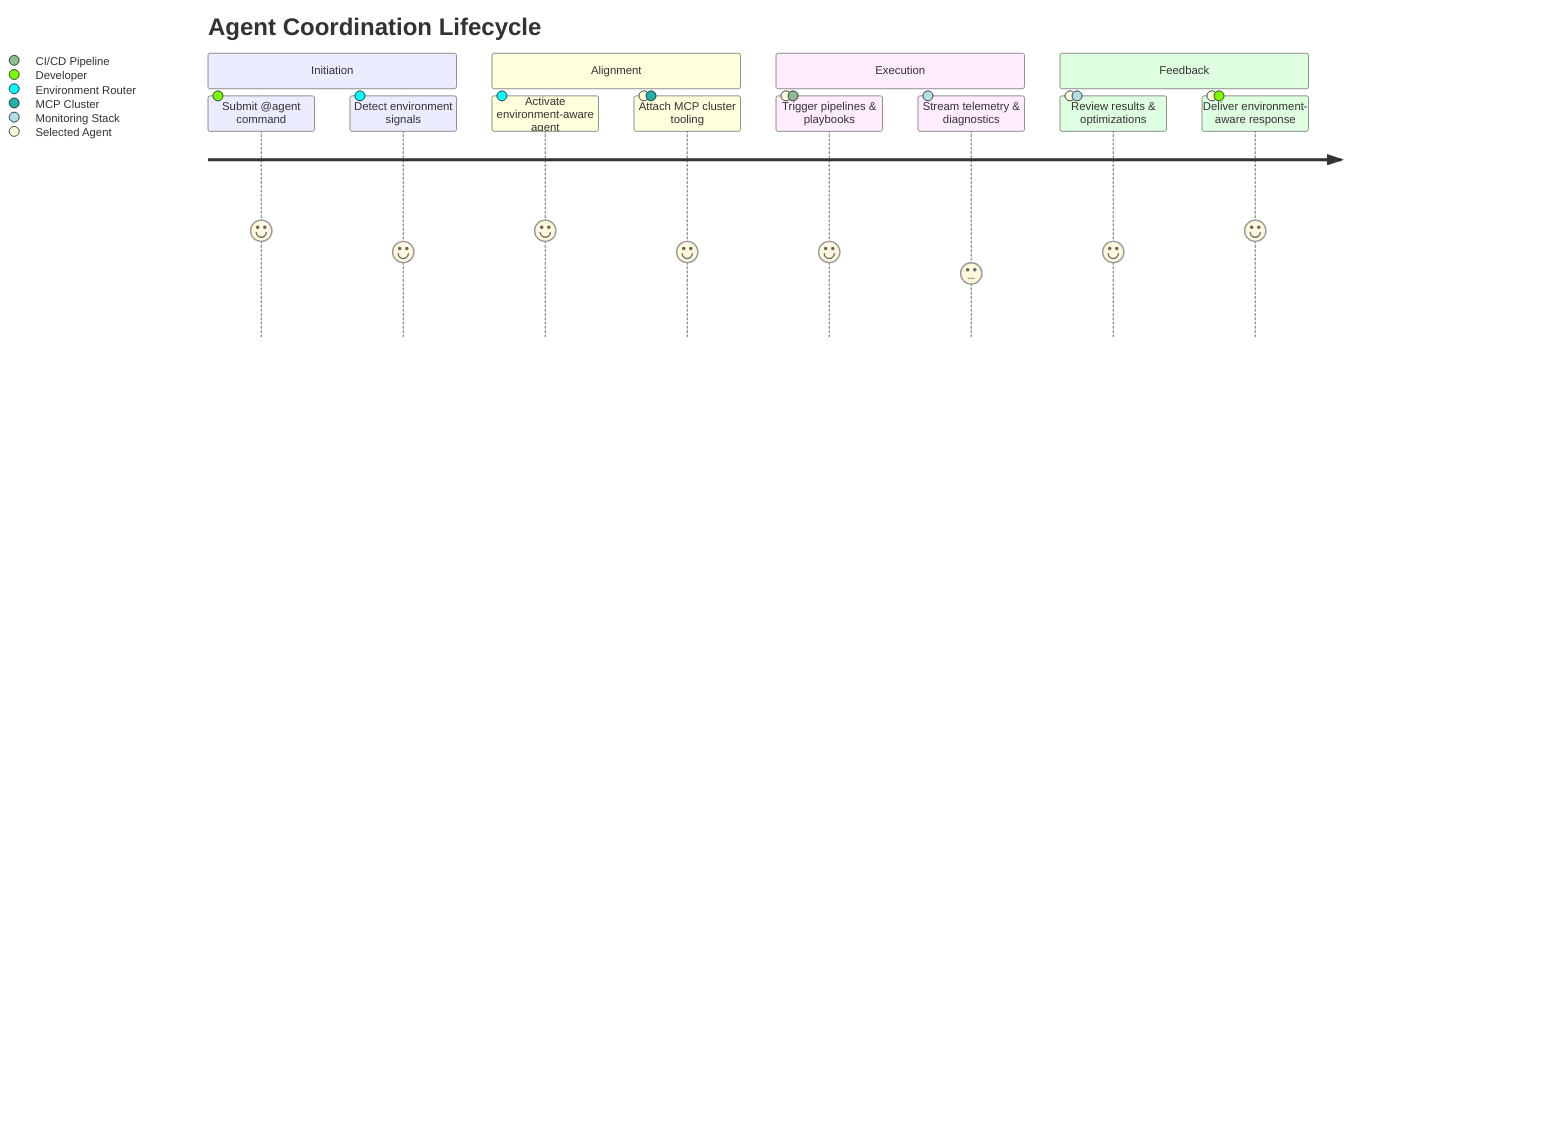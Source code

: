 %%{init: {\'theme\': \'dark\'}}%%
journey
        title Agent Coordination Lifecycle
        section Initiation
            Submit @agent command: 5: Developer
            Detect environment signals: 4: Environment Router
        section Alignment
            Activate environment-aware agent: 5: Environment Router
            Attach MCP cluster tooling: 4: Selected Agent, MCP Cluster
        section Execution
            Trigger pipelines & playbooks: 4: Selected Agent, CI/CD Pipeline
            Stream telemetry & diagnostics: 3: Monitoring Stack
        section Feedback
            Review results & optimizations: 4: Selected Agent, Monitoring Stack
            Deliver environment-aware response: 5: Selected Agent, Developer
